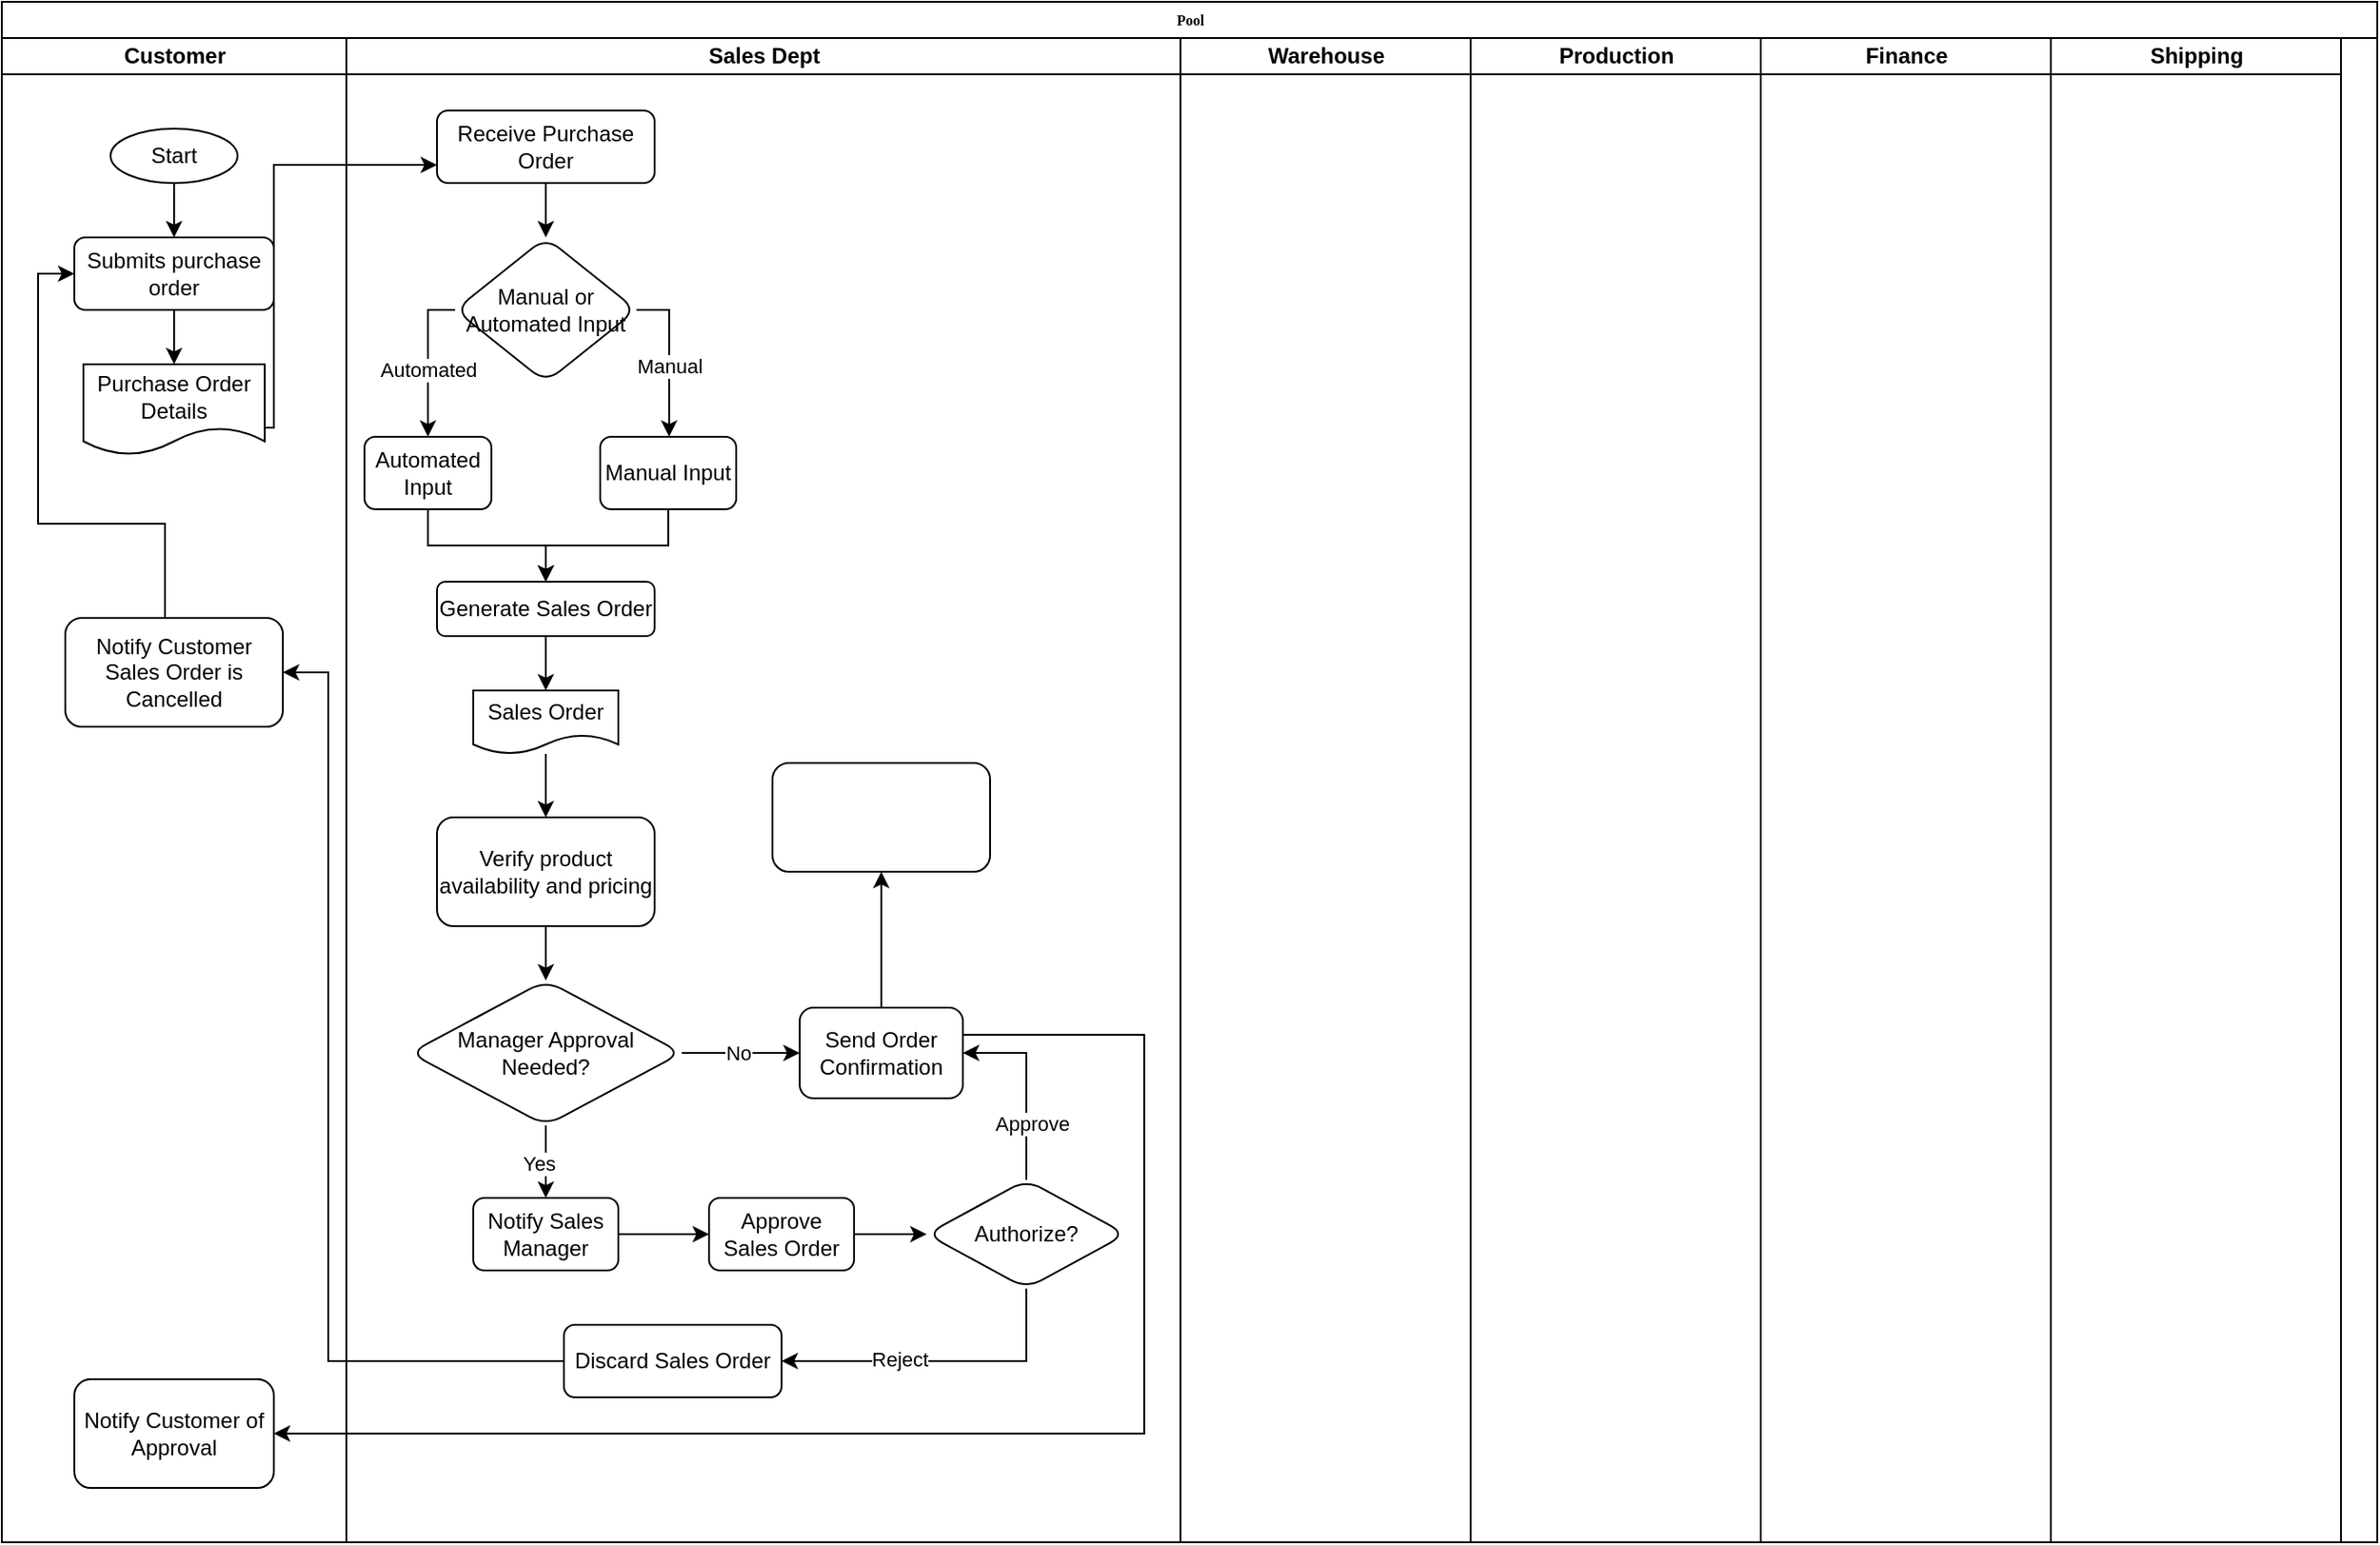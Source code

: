 <mxfile version="24.7.16">
  <diagram name="Page-1" id="74e2e168-ea6b-b213-b513-2b3c1d86103e">
    <mxGraphModel dx="1188" dy="1232" grid="1" gridSize="10" guides="1" tooltips="1" connect="1" arrows="1" fold="1" page="1" pageScale="1" pageWidth="1100" pageHeight="850" background="none" math="0" shadow="0">
      <root>
        <mxCell id="0" />
        <mxCell id="1" parent="0" />
        <mxCell id="77e6c97f196da883-1" value="Pool" style="swimlane;html=1;childLayout=stackLayout;startSize=20;rounded=0;shadow=0;labelBackgroundColor=none;strokeWidth=1;fontFamily=Verdana;fontSize=8;align=center;" parent="1" vertex="1">
          <mxGeometry x="70" y="40" width="1310" height="850" as="geometry" />
        </mxCell>
        <mxCell id="77e6c97f196da883-2" value="Customer" style="swimlane;html=1;startSize=20;" parent="77e6c97f196da883-1" vertex="1">
          <mxGeometry y="20" width="190" height="830" as="geometry">
            <mxRectangle y="20" width="40" height="830" as="alternateBounds" />
          </mxGeometry>
        </mxCell>
        <mxCell id="dxA8F3odwscXsq0UWhuK-2" value="" style="edgeStyle=orthogonalEdgeStyle;rounded=0;orthogonalLoop=1;jettySize=auto;html=1;" parent="77e6c97f196da883-2" source="rgaB3htRBJ5-9n0NGsLe-1" target="dxA8F3odwscXsq0UWhuK-1" edge="1">
          <mxGeometry relative="1" as="geometry" />
        </mxCell>
        <mxCell id="rgaB3htRBJ5-9n0NGsLe-1" value="Start" style="ellipse;whiteSpace=wrap;html=1;" parent="77e6c97f196da883-2" vertex="1">
          <mxGeometry x="60" y="50" width="70" height="30" as="geometry" />
        </mxCell>
        <mxCell id="ZIjQ0YNgkoybc5bCaPH_-2" value="" style="edgeStyle=orthogonalEdgeStyle;rounded=0;orthogonalLoop=1;jettySize=auto;html=1;" edge="1" parent="77e6c97f196da883-2" source="dxA8F3odwscXsq0UWhuK-1" target="ZIjQ0YNgkoybc5bCaPH_-1">
          <mxGeometry relative="1" as="geometry" />
        </mxCell>
        <mxCell id="dxA8F3odwscXsq0UWhuK-1" value="Submits purchase order" style="rounded=1;whiteSpace=wrap;html=1;" parent="77e6c97f196da883-2" vertex="1">
          <mxGeometry x="40" y="110" width="110" height="40" as="geometry" />
        </mxCell>
        <mxCell id="ZIjQ0YNgkoybc5bCaPH_-1" value="Purchase Order Details" style="shape=document;whiteSpace=wrap;html=1;boundedLbl=1;rounded=1;" vertex="1" parent="77e6c97f196da883-2">
          <mxGeometry x="45" y="180" width="100" height="50" as="geometry" />
        </mxCell>
        <mxCell id="ZIjQ0YNgkoybc5bCaPH_-53" style="edgeStyle=orthogonalEdgeStyle;rounded=0;orthogonalLoop=1;jettySize=auto;html=1;entryX=0;entryY=0.5;entryDx=0;entryDy=0;" edge="1" parent="77e6c97f196da883-2" source="ZIjQ0YNgkoybc5bCaPH_-52" target="dxA8F3odwscXsq0UWhuK-1">
          <mxGeometry relative="1" as="geometry">
            <Array as="points">
              <mxPoint x="90" y="268" />
              <mxPoint x="20" y="268" />
              <mxPoint x="20" y="130" />
            </Array>
          </mxGeometry>
        </mxCell>
        <mxCell id="ZIjQ0YNgkoybc5bCaPH_-52" value="Notify Customer Sales Order is Cancelled" style="rounded=1;whiteSpace=wrap;html=1;" vertex="1" parent="77e6c97f196da883-2">
          <mxGeometry x="35" y="320" width="120" height="60" as="geometry" />
        </mxCell>
        <mxCell id="ZIjQ0YNgkoybc5bCaPH_-59" value="Notify Customer of Approval" style="rounded=1;whiteSpace=wrap;html=1;" vertex="1" parent="77e6c97f196da883-2">
          <mxGeometry x="40" y="740" width="110" height="60" as="geometry" />
        </mxCell>
        <mxCell id="77e6c97f196da883-3" value="Sales Dept" style="swimlane;html=1;startSize=20;" parent="77e6c97f196da883-1" vertex="1">
          <mxGeometry x="190" y="20" width="460" height="830" as="geometry" />
        </mxCell>
        <mxCell id="ZIjQ0YNgkoybc5bCaPH_-7" value="" style="edgeStyle=orthogonalEdgeStyle;rounded=0;orthogonalLoop=1;jettySize=auto;html=1;" edge="1" parent="77e6c97f196da883-3" source="ZIjQ0YNgkoybc5bCaPH_-4" target="ZIjQ0YNgkoybc5bCaPH_-6">
          <mxGeometry relative="1" as="geometry" />
        </mxCell>
        <mxCell id="ZIjQ0YNgkoybc5bCaPH_-4" value="Receive Purchase Order" style="rounded=1;whiteSpace=wrap;html=1;" vertex="1" parent="77e6c97f196da883-3">
          <mxGeometry x="50" y="40" width="120" height="40" as="geometry" />
        </mxCell>
        <mxCell id="ZIjQ0YNgkoybc5bCaPH_-9" value="" style="edgeStyle=orthogonalEdgeStyle;rounded=0;orthogonalLoop=1;jettySize=auto;html=1;exitX=1;exitY=0.5;exitDx=0;exitDy=0;" edge="1" parent="77e6c97f196da883-3" source="ZIjQ0YNgkoybc5bCaPH_-6" target="ZIjQ0YNgkoybc5bCaPH_-8">
          <mxGeometry relative="1" as="geometry">
            <Array as="points">
              <mxPoint x="178" y="150" />
            </Array>
          </mxGeometry>
        </mxCell>
        <mxCell id="ZIjQ0YNgkoybc5bCaPH_-10" value="Manual" style="edgeLabel;html=1;align=center;verticalAlign=middle;resizable=0;points=[];" vertex="1" connectable="0" parent="ZIjQ0YNgkoybc5bCaPH_-9">
          <mxGeometry x="0.054" relative="1" as="geometry">
            <mxPoint y="2" as="offset" />
          </mxGeometry>
        </mxCell>
        <mxCell id="ZIjQ0YNgkoybc5bCaPH_-19" style="edgeStyle=orthogonalEdgeStyle;rounded=0;orthogonalLoop=1;jettySize=auto;html=1;entryX=0.5;entryY=0;entryDx=0;entryDy=0;" edge="1" parent="77e6c97f196da883-3" source="ZIjQ0YNgkoybc5bCaPH_-6" target="ZIjQ0YNgkoybc5bCaPH_-20">
          <mxGeometry relative="1" as="geometry">
            <mxPoint x="20" y="230" as="targetPoint" />
            <Array as="points">
              <mxPoint x="45" y="150" />
            </Array>
          </mxGeometry>
        </mxCell>
        <mxCell id="ZIjQ0YNgkoybc5bCaPH_-21" value="Automated" style="edgeLabel;html=1;align=center;verticalAlign=middle;resizable=0;points=[];" vertex="1" connectable="0" parent="ZIjQ0YNgkoybc5bCaPH_-19">
          <mxGeometry x="0.112" relative="1" as="geometry">
            <mxPoint as="offset" />
          </mxGeometry>
        </mxCell>
        <mxCell id="ZIjQ0YNgkoybc5bCaPH_-6" value="Manual or Automated Input" style="rhombus;whiteSpace=wrap;html=1;rounded=1;" vertex="1" parent="77e6c97f196da883-3">
          <mxGeometry x="60" y="110" width="100" height="80" as="geometry" />
        </mxCell>
        <mxCell id="ZIjQ0YNgkoybc5bCaPH_-23" style="edgeStyle=orthogonalEdgeStyle;rounded=0;orthogonalLoop=1;jettySize=auto;html=1;entryX=0.5;entryY=0;entryDx=0;entryDy=0;" edge="1" parent="77e6c97f196da883-3" source="ZIjQ0YNgkoybc5bCaPH_-8" target="ZIjQ0YNgkoybc5bCaPH_-22">
          <mxGeometry relative="1" as="geometry" />
        </mxCell>
        <mxCell id="ZIjQ0YNgkoybc5bCaPH_-8" value="Manual Input" style="whiteSpace=wrap;html=1;rounded=1;" vertex="1" parent="77e6c97f196da883-3">
          <mxGeometry x="140" y="220" width="75" height="40" as="geometry" />
        </mxCell>
        <mxCell id="ZIjQ0YNgkoybc5bCaPH_-24" style="edgeStyle=orthogonalEdgeStyle;rounded=0;orthogonalLoop=1;jettySize=auto;html=1;entryX=0.5;entryY=0;entryDx=0;entryDy=0;" edge="1" parent="77e6c97f196da883-3" source="ZIjQ0YNgkoybc5bCaPH_-20" target="ZIjQ0YNgkoybc5bCaPH_-22">
          <mxGeometry relative="1" as="geometry" />
        </mxCell>
        <mxCell id="ZIjQ0YNgkoybc5bCaPH_-20" value="Automated Input" style="rounded=1;whiteSpace=wrap;html=1;" vertex="1" parent="77e6c97f196da883-3">
          <mxGeometry x="10" y="220" width="70" height="40" as="geometry" />
        </mxCell>
        <mxCell id="ZIjQ0YNgkoybc5bCaPH_-26" value="" style="edgeStyle=orthogonalEdgeStyle;rounded=0;orthogonalLoop=1;jettySize=auto;html=1;" edge="1" parent="77e6c97f196da883-3" source="ZIjQ0YNgkoybc5bCaPH_-22" target="ZIjQ0YNgkoybc5bCaPH_-25">
          <mxGeometry relative="1" as="geometry" />
        </mxCell>
        <mxCell id="ZIjQ0YNgkoybc5bCaPH_-22" value="Generate Sales Order" style="rounded=1;whiteSpace=wrap;html=1;" vertex="1" parent="77e6c97f196da883-3">
          <mxGeometry x="50" y="300" width="120" height="30" as="geometry" />
        </mxCell>
        <mxCell id="ZIjQ0YNgkoybc5bCaPH_-28" value="" style="edgeStyle=orthogonalEdgeStyle;rounded=0;orthogonalLoop=1;jettySize=auto;html=1;" edge="1" parent="77e6c97f196da883-3" source="ZIjQ0YNgkoybc5bCaPH_-25" target="ZIjQ0YNgkoybc5bCaPH_-27">
          <mxGeometry relative="1" as="geometry" />
        </mxCell>
        <mxCell id="ZIjQ0YNgkoybc5bCaPH_-25" value="Sales Order" style="shape=document;whiteSpace=wrap;html=1;boundedLbl=1;rounded=1;" vertex="1" parent="77e6c97f196da883-3">
          <mxGeometry x="70" y="360" width="80" height="35" as="geometry" />
        </mxCell>
        <mxCell id="ZIjQ0YNgkoybc5bCaPH_-32" value="" style="edgeStyle=orthogonalEdgeStyle;rounded=0;orthogonalLoop=1;jettySize=auto;html=1;" edge="1" parent="77e6c97f196da883-3" source="ZIjQ0YNgkoybc5bCaPH_-27" target="ZIjQ0YNgkoybc5bCaPH_-31">
          <mxGeometry relative="1" as="geometry" />
        </mxCell>
        <mxCell id="ZIjQ0YNgkoybc5bCaPH_-27" value="Verify product availability and pricing" style="whiteSpace=wrap;html=1;rounded=1;" vertex="1" parent="77e6c97f196da883-3">
          <mxGeometry x="50" y="430" width="120" height="60" as="geometry" />
        </mxCell>
        <mxCell id="ZIjQ0YNgkoybc5bCaPH_-34" value="" style="edgeStyle=orthogonalEdgeStyle;rounded=0;orthogonalLoop=1;jettySize=auto;html=1;" edge="1" parent="77e6c97f196da883-3" source="ZIjQ0YNgkoybc5bCaPH_-31" target="ZIjQ0YNgkoybc5bCaPH_-33">
          <mxGeometry relative="1" as="geometry" />
        </mxCell>
        <mxCell id="ZIjQ0YNgkoybc5bCaPH_-35" value="No" style="edgeLabel;html=1;align=center;verticalAlign=middle;resizable=0;points=[];" vertex="1" connectable="0" parent="ZIjQ0YNgkoybc5bCaPH_-34">
          <mxGeometry x="-0.04" relative="1" as="geometry">
            <mxPoint as="offset" />
          </mxGeometry>
        </mxCell>
        <mxCell id="ZIjQ0YNgkoybc5bCaPH_-31" value="Manager Approval Needed?" style="rhombus;whiteSpace=wrap;html=1;rounded=1;" vertex="1" parent="77e6c97f196da883-3">
          <mxGeometry x="35" y="520" width="150" height="80" as="geometry" />
        </mxCell>
        <mxCell id="ZIjQ0YNgkoybc5bCaPH_-57" value="" style="edgeStyle=orthogonalEdgeStyle;rounded=0;orthogonalLoop=1;jettySize=auto;html=1;" edge="1" parent="77e6c97f196da883-3" source="ZIjQ0YNgkoybc5bCaPH_-33" target="ZIjQ0YNgkoybc5bCaPH_-56">
          <mxGeometry relative="1" as="geometry" />
        </mxCell>
        <mxCell id="ZIjQ0YNgkoybc5bCaPH_-33" value="Send Order Confirmation" style="whiteSpace=wrap;html=1;rounded=1;" vertex="1" parent="77e6c97f196da883-3">
          <mxGeometry x="250" y="535" width="90" height="50" as="geometry" />
        </mxCell>
        <mxCell id="ZIjQ0YNgkoybc5bCaPH_-37" value="" style="edgeStyle=orthogonalEdgeStyle;rounded=0;orthogonalLoop=1;jettySize=auto;html=1;exitX=0.5;exitY=1;exitDx=0;exitDy=0;" edge="1" parent="77e6c97f196da883-3" source="ZIjQ0YNgkoybc5bCaPH_-31" target="ZIjQ0YNgkoybc5bCaPH_-36">
          <mxGeometry relative="1" as="geometry">
            <mxPoint x="20" y="660" as="sourcePoint" />
          </mxGeometry>
        </mxCell>
        <mxCell id="ZIjQ0YNgkoybc5bCaPH_-38" value="Yes" style="edgeLabel;html=1;align=center;verticalAlign=middle;resizable=0;points=[];" vertex="1" connectable="0" parent="ZIjQ0YNgkoybc5bCaPH_-37">
          <mxGeometry x="0.032" relative="1" as="geometry">
            <mxPoint x="-4" as="offset" />
          </mxGeometry>
        </mxCell>
        <mxCell id="ZIjQ0YNgkoybc5bCaPH_-36" value="Notify Sales Manager" style="whiteSpace=wrap;html=1;rounded=1;" vertex="1" parent="77e6c97f196da883-3">
          <mxGeometry x="70" y="640" width="80" height="40" as="geometry" />
        </mxCell>
        <mxCell id="ZIjQ0YNgkoybc5bCaPH_-40" value="" style="edgeStyle=orthogonalEdgeStyle;rounded=0;orthogonalLoop=1;jettySize=auto;html=1;entryX=0;entryY=0.5;entryDx=0;entryDy=0;" edge="1" parent="77e6c97f196da883-3" source="ZIjQ0YNgkoybc5bCaPH_-36" target="ZIjQ0YNgkoybc5bCaPH_-41">
          <mxGeometry relative="1" as="geometry">
            <mxPoint x="190" y="660" as="targetPoint" />
          </mxGeometry>
        </mxCell>
        <mxCell id="ZIjQ0YNgkoybc5bCaPH_-43" value="" style="edgeStyle=orthogonalEdgeStyle;rounded=0;orthogonalLoop=1;jettySize=auto;html=1;" edge="1" parent="77e6c97f196da883-3" source="ZIjQ0YNgkoybc5bCaPH_-41" target="ZIjQ0YNgkoybc5bCaPH_-42">
          <mxGeometry relative="1" as="geometry" />
        </mxCell>
        <mxCell id="ZIjQ0YNgkoybc5bCaPH_-41" value="Approve Sales Order" style="rounded=1;whiteSpace=wrap;html=1;" vertex="1" parent="77e6c97f196da883-3">
          <mxGeometry x="200" y="640" width="80" height="40" as="geometry" />
        </mxCell>
        <mxCell id="ZIjQ0YNgkoybc5bCaPH_-44" style="edgeStyle=orthogonalEdgeStyle;rounded=0;orthogonalLoop=1;jettySize=auto;html=1;entryX=1;entryY=0.5;entryDx=0;entryDy=0;" edge="1" parent="77e6c97f196da883-3" source="ZIjQ0YNgkoybc5bCaPH_-42" target="ZIjQ0YNgkoybc5bCaPH_-33">
          <mxGeometry relative="1" as="geometry" />
        </mxCell>
        <mxCell id="ZIjQ0YNgkoybc5bCaPH_-45" value="Approve" style="edgeLabel;html=1;align=center;verticalAlign=middle;resizable=0;points=[];" vertex="1" connectable="0" parent="ZIjQ0YNgkoybc5bCaPH_-44">
          <mxGeometry x="-0.413" y="-3" relative="1" as="geometry">
            <mxPoint as="offset" />
          </mxGeometry>
        </mxCell>
        <mxCell id="ZIjQ0YNgkoybc5bCaPH_-48" value="" style="edgeStyle=orthogonalEdgeStyle;rounded=0;orthogonalLoop=1;jettySize=auto;html=1;entryX=1;entryY=0.5;entryDx=0;entryDy=0;" edge="1" parent="77e6c97f196da883-3" source="ZIjQ0YNgkoybc5bCaPH_-42" target="ZIjQ0YNgkoybc5bCaPH_-47">
          <mxGeometry relative="1" as="geometry">
            <Array as="points">
              <mxPoint x="375" y="730" />
            </Array>
          </mxGeometry>
        </mxCell>
        <mxCell id="ZIjQ0YNgkoybc5bCaPH_-49" value="Reject" style="edgeLabel;html=1;align=center;verticalAlign=middle;resizable=0;points=[];" vertex="1" connectable="0" parent="ZIjQ0YNgkoybc5bCaPH_-48">
          <mxGeometry x="0.018" y="-1" relative="1" as="geometry">
            <mxPoint x="-21" as="offset" />
          </mxGeometry>
        </mxCell>
        <mxCell id="ZIjQ0YNgkoybc5bCaPH_-42" value="Authorize?" style="rhombus;whiteSpace=wrap;html=1;rounded=1;" vertex="1" parent="77e6c97f196da883-3">
          <mxGeometry x="320" y="630" width="110" height="60" as="geometry" />
        </mxCell>
        <mxCell id="ZIjQ0YNgkoybc5bCaPH_-47" value="Discard Sales Order" style="whiteSpace=wrap;html=1;rounded=1;" vertex="1" parent="77e6c97f196da883-3">
          <mxGeometry x="120" y="710" width="120" height="40" as="geometry" />
        </mxCell>
        <mxCell id="ZIjQ0YNgkoybc5bCaPH_-56" value="" style="whiteSpace=wrap;html=1;rounded=1;" vertex="1" parent="77e6c97f196da883-3">
          <mxGeometry x="235" y="400" width="120" height="60" as="geometry" />
        </mxCell>
        <mxCell id="77e6c97f196da883-4" value="Warehouse" style="swimlane;html=1;startSize=20;" parent="77e6c97f196da883-1" vertex="1">
          <mxGeometry x="650" y="20" width="160" height="830" as="geometry" />
        </mxCell>
        <mxCell id="77e6c97f196da883-5" value="Production" style="swimlane;html=1;startSize=20;" parent="77e6c97f196da883-1" vertex="1">
          <mxGeometry x="810" y="20" width="160" height="830" as="geometry" />
        </mxCell>
        <mxCell id="77e6c97f196da883-6" value="Finance" style="swimlane;html=1;startSize=20;" parent="77e6c97f196da883-1" vertex="1">
          <mxGeometry x="970" y="20" width="160" height="830" as="geometry" />
        </mxCell>
        <mxCell id="77e6c97f196da883-7" value="Shipping" style="swimlane;html=1;startSize=20;" parent="77e6c97f196da883-1" vertex="1">
          <mxGeometry x="1130" y="20" width="160" height="830" as="geometry" />
        </mxCell>
        <mxCell id="ZIjQ0YNgkoybc5bCaPH_-5" value="" style="edgeStyle=orthogonalEdgeStyle;rounded=0;orthogonalLoop=1;jettySize=auto;html=1;" edge="1" parent="77e6c97f196da883-1" source="ZIjQ0YNgkoybc5bCaPH_-1" target="ZIjQ0YNgkoybc5bCaPH_-4">
          <mxGeometry relative="1" as="geometry">
            <Array as="points">
              <mxPoint x="150" y="235" />
              <mxPoint x="150" y="90" />
            </Array>
          </mxGeometry>
        </mxCell>
        <mxCell id="ZIjQ0YNgkoybc5bCaPH_-51" style="edgeStyle=orthogonalEdgeStyle;rounded=0;orthogonalLoop=1;jettySize=auto;html=1;" edge="1" parent="77e6c97f196da883-1" source="ZIjQ0YNgkoybc5bCaPH_-47" target="ZIjQ0YNgkoybc5bCaPH_-52">
          <mxGeometry relative="1" as="geometry">
            <mxPoint x="80" y="340" as="targetPoint" />
            <Array as="points">
              <mxPoint x="180" y="750" />
              <mxPoint x="180" y="370" />
            </Array>
          </mxGeometry>
        </mxCell>
        <mxCell id="ZIjQ0YNgkoybc5bCaPH_-58" style="edgeStyle=orthogonalEdgeStyle;rounded=0;orthogonalLoop=1;jettySize=auto;html=1;entryX=1;entryY=0.5;entryDx=0;entryDy=0;" edge="1" parent="77e6c97f196da883-1" source="ZIjQ0YNgkoybc5bCaPH_-33" target="ZIjQ0YNgkoybc5bCaPH_-59">
          <mxGeometry relative="1" as="geometry">
            <mxPoint x="65" y="650" as="targetPoint" />
            <Array as="points">
              <mxPoint x="630" y="570" />
              <mxPoint x="630" y="790" />
            </Array>
          </mxGeometry>
        </mxCell>
      </root>
    </mxGraphModel>
  </diagram>
</mxfile>
